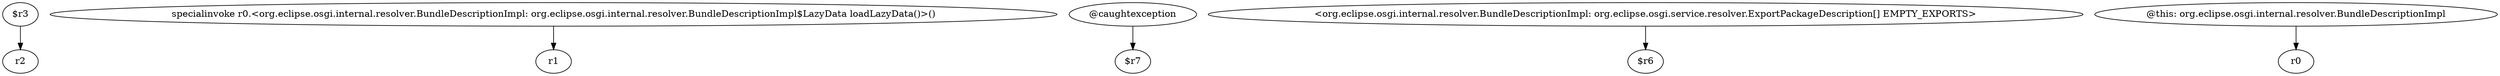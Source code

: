 digraph g {
0[label="$r3"]
1[label="r2"]
0->1[label=""]
2[label="specialinvoke r0.<org.eclipse.osgi.internal.resolver.BundleDescriptionImpl: org.eclipse.osgi.internal.resolver.BundleDescriptionImpl$LazyData loadLazyData()>()"]
3[label="r1"]
2->3[label=""]
4[label="@caughtexception"]
5[label="$r7"]
4->5[label=""]
6[label="<org.eclipse.osgi.internal.resolver.BundleDescriptionImpl: org.eclipse.osgi.service.resolver.ExportPackageDescription[] EMPTY_EXPORTS>"]
7[label="$r6"]
6->7[label=""]
8[label="@this: org.eclipse.osgi.internal.resolver.BundleDescriptionImpl"]
9[label="r0"]
8->9[label=""]
}